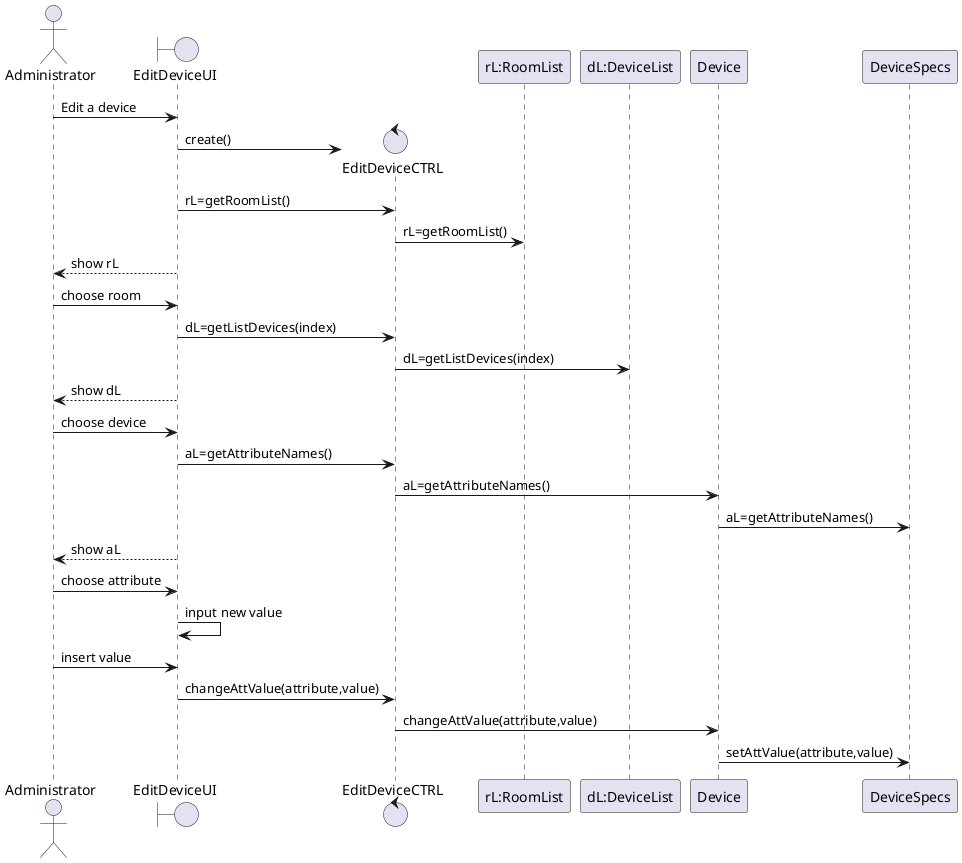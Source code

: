 @startuml
actor Administrator
boundary EditDeviceUI
control EditDeviceCTRL

Administrator -> EditDeviceUI: Edit a device
create EditDeviceCTRL
EditDeviceUI -> EditDeviceCTRL: create()
EditDeviceUI -> EditDeviceCTRL: rL=getRoomList()
EditDeviceCTRL -> "rL:RoomList": rL=getRoomList()
Administrator <-- EditDeviceUI: show rL
Administrator -> EditDeviceUI: choose room
EditDeviceUI -> EditDeviceCTRL: dL=getListDevices(index)
EditDeviceCTRL -> "dL:DeviceList": dL=getListDevices(index)
Administrator <-- EditDeviceUI: show dL
Administrator -> EditDeviceUI: choose device
EditDeviceUI -> EditDeviceCTRL: aL=getAttributeNames()
EditDeviceCTRL -> Device: aL=getAttributeNames()
Device -> DeviceSpecs: aL=getAttributeNames()
Administrator <-- EditDeviceUI: show aL
Administrator -> EditDeviceUI: choose attribute
EditDeviceUI ->EditDeviceUI: input new value
Administrator -> EditDeviceUI: insert value
EditDeviceUI -> EditDeviceCTRL: changeAttValue(attribute,value)
EditDeviceCTRL -> Device: changeAttValue(attribute,value)
Device -> DeviceSpecs: setAttValue(attribute,value)
@enduml